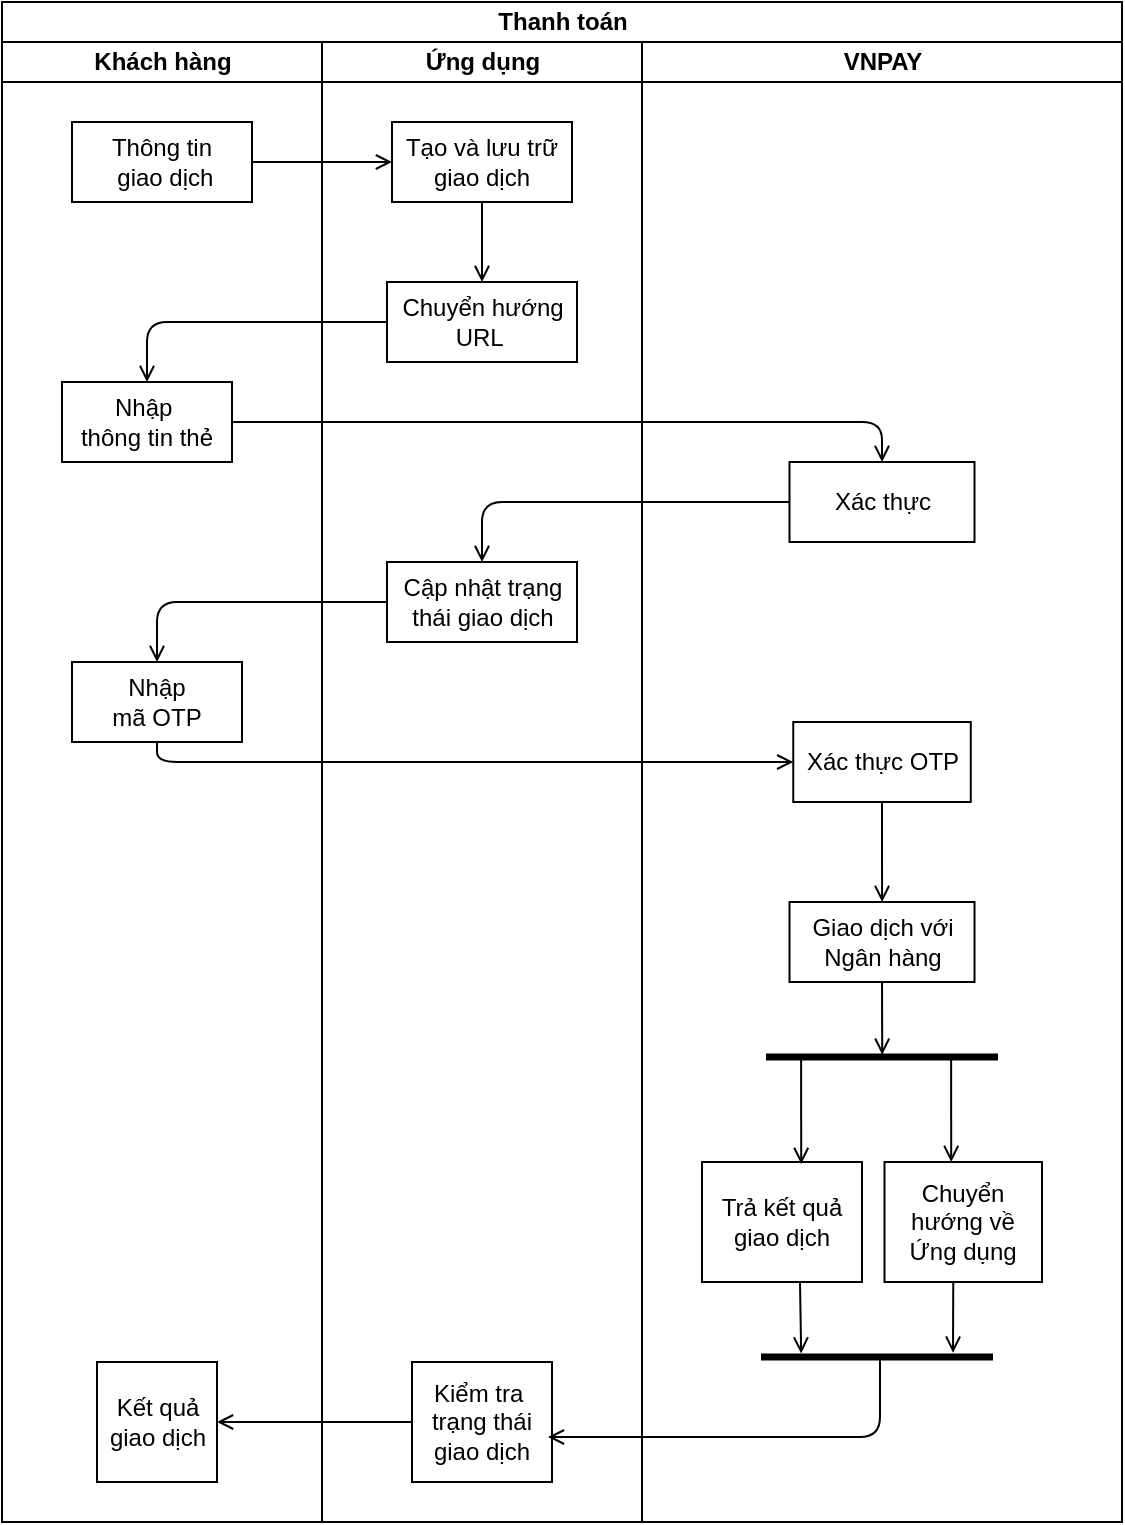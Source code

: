 <mxfile version="26.0.16">
  <diagram id="prtHgNgQTEPvFCAcTncT" name="Page-1">
    <mxGraphModel dx="1500" dy="887" grid="0" gridSize="10" guides="1" tooltips="1" connect="1" arrows="1" fold="1" page="1" pageScale="1" pageWidth="827" pageHeight="1169" math="0" shadow="0">
      <root>
        <mxCell id="0" />
        <mxCell id="1" parent="0" />
        <mxCell id="AH1WmHlI-EWRtZA3XXpa-1" value="Thanh toán" style="swimlane;childLayout=stackLayout;resizeParent=1;resizeParentMax=0;startSize=20;html=1;rounded=0;" vertex="1" parent="1">
          <mxGeometry x="160.0" y="40" width="560" height="760" as="geometry" />
        </mxCell>
        <mxCell id="AH1WmHlI-EWRtZA3XXpa-2" value="Khách hàng" style="swimlane;startSize=20;html=1;rounded=0;" vertex="1" parent="AH1WmHlI-EWRtZA3XXpa-1">
          <mxGeometry y="20" width="160" height="740" as="geometry" />
        </mxCell>
        <mxCell id="AH1WmHlI-EWRtZA3XXpa-6" value="Thông tin&lt;div&gt;&amp;nbsp;giao dịch&lt;/div&gt;" style="html=1;dashed=0;whiteSpace=wrap;rounded=0;" vertex="1" parent="AH1WmHlI-EWRtZA3XXpa-2">
          <mxGeometry x="35" y="40" width="90" height="40" as="geometry" />
        </mxCell>
        <mxCell id="AH1WmHlI-EWRtZA3XXpa-9" value="Nhập&amp;nbsp;&lt;div&gt;thông tin thẻ&lt;/div&gt;" style="html=1;dashed=0;whiteSpace=wrap;rounded=0;" vertex="1" parent="AH1WmHlI-EWRtZA3XXpa-2">
          <mxGeometry x="30.0" y="170" width="85" height="40" as="geometry" />
        </mxCell>
        <mxCell id="AH1WmHlI-EWRtZA3XXpa-11" value="Nhập&lt;div&gt;mã OTP&lt;/div&gt;" style="html=1;dashed=0;whiteSpace=wrap;rounded=0;" vertex="1" parent="AH1WmHlI-EWRtZA3XXpa-2">
          <mxGeometry x="35.0" y="310" width="85" height="40" as="geometry" />
        </mxCell>
        <mxCell id="AH1WmHlI-EWRtZA3XXpa-23" value="Kết quả giao dịch" style="html=1;dashed=0;whiteSpace=wrap;rounded=0;" vertex="1" parent="AH1WmHlI-EWRtZA3XXpa-2">
          <mxGeometry x="47.5" y="660" width="60" height="60" as="geometry" />
        </mxCell>
        <mxCell id="AH1WmHlI-EWRtZA3XXpa-3" value="Ứng dụng" style="swimlane;startSize=20;html=1;rounded=0;" vertex="1" parent="AH1WmHlI-EWRtZA3XXpa-1">
          <mxGeometry x="160" y="20" width="160" height="740" as="geometry" />
        </mxCell>
        <mxCell id="AH1WmHlI-EWRtZA3XXpa-27" style="edgeStyle=orthogonalEdgeStyle;orthogonalLoop=1;jettySize=auto;html=1;exitX=0.5;exitY=1;exitDx=0;exitDy=0;endArrow=open;endFill=0;" edge="1" parent="AH1WmHlI-EWRtZA3XXpa-3" source="AH1WmHlI-EWRtZA3XXpa-7" target="AH1WmHlI-EWRtZA3XXpa-8">
          <mxGeometry relative="1" as="geometry" />
        </mxCell>
        <mxCell id="AH1WmHlI-EWRtZA3XXpa-7" value="Tạo và lưu trữ&lt;div&gt;giao dịch&lt;/div&gt;" style="html=1;dashed=0;whiteSpace=wrap;rounded=0;" vertex="1" parent="AH1WmHlI-EWRtZA3XXpa-3">
          <mxGeometry x="35" y="40" width="90" height="40" as="geometry" />
        </mxCell>
        <mxCell id="AH1WmHlI-EWRtZA3XXpa-8" value="Chuyển hướng URL&amp;nbsp;" style="html=1;dashed=0;whiteSpace=wrap;rounded=0;" vertex="1" parent="AH1WmHlI-EWRtZA3XXpa-3">
          <mxGeometry x="32.5" y="120" width="95" height="40" as="geometry" />
        </mxCell>
        <mxCell id="AH1WmHlI-EWRtZA3XXpa-14" value="Cập nhật trạng thái giao dịch" style="html=1;dashed=0;whiteSpace=wrap;rounded=0;" vertex="1" parent="AH1WmHlI-EWRtZA3XXpa-3">
          <mxGeometry x="32.5" y="260" width="95" height="40" as="geometry" />
        </mxCell>
        <mxCell id="AH1WmHlI-EWRtZA3XXpa-22" value="Kiểm tra&amp;nbsp;&lt;div&gt;trạng thái giao dịch&lt;/div&gt;" style="html=1;dashed=0;whiteSpace=wrap;rounded=0;" vertex="1" parent="AH1WmHlI-EWRtZA3XXpa-3">
          <mxGeometry x="45" y="660" width="70" height="60" as="geometry" />
        </mxCell>
        <mxCell id="AH1WmHlI-EWRtZA3XXpa-24" style="edgeStyle=orthogonalEdgeStyle;rounded=0;orthogonalLoop=1;jettySize=auto;html=1;exitX=1;exitY=0.5;exitDx=0;exitDy=0;entryX=0;entryY=0.5;entryDx=0;entryDy=0;endArrow=open;endFill=0;" edge="1" parent="AH1WmHlI-EWRtZA3XXpa-1" source="AH1WmHlI-EWRtZA3XXpa-6" target="AH1WmHlI-EWRtZA3XXpa-7">
          <mxGeometry relative="1" as="geometry" />
        </mxCell>
        <mxCell id="AH1WmHlI-EWRtZA3XXpa-28" style="edgeStyle=orthogonalEdgeStyle;orthogonalLoop=1;jettySize=auto;html=1;exitX=0;exitY=0.5;exitDx=0;exitDy=0;entryX=0.5;entryY=0;entryDx=0;entryDy=0;rounded=1;curved=0;endArrow=open;endFill=0;" edge="1" parent="AH1WmHlI-EWRtZA3XXpa-1" source="AH1WmHlI-EWRtZA3XXpa-8" target="AH1WmHlI-EWRtZA3XXpa-9">
          <mxGeometry relative="1" as="geometry" />
        </mxCell>
        <mxCell id="AH1WmHlI-EWRtZA3XXpa-30" style="edgeStyle=orthogonalEdgeStyle;orthogonalLoop=1;jettySize=auto;html=1;exitX=1;exitY=0.5;exitDx=0;exitDy=0;entryX=0.5;entryY=0;entryDx=0;entryDy=0;endArrow=open;endFill=0;" edge="1" parent="AH1WmHlI-EWRtZA3XXpa-1" source="AH1WmHlI-EWRtZA3XXpa-9" target="AH1WmHlI-EWRtZA3XXpa-10">
          <mxGeometry relative="1" as="geometry" />
        </mxCell>
        <mxCell id="AH1WmHlI-EWRtZA3XXpa-31" style="edgeStyle=orthogonalEdgeStyle;orthogonalLoop=1;jettySize=auto;html=1;exitX=0;exitY=0.5;exitDx=0;exitDy=0;endArrow=open;endFill=0;" edge="1" parent="AH1WmHlI-EWRtZA3XXpa-1" source="AH1WmHlI-EWRtZA3XXpa-10" target="AH1WmHlI-EWRtZA3XXpa-14">
          <mxGeometry relative="1" as="geometry" />
        </mxCell>
        <mxCell id="AH1WmHlI-EWRtZA3XXpa-34" style="edgeStyle=orthogonalEdgeStyle;orthogonalLoop=1;jettySize=auto;html=1;exitX=0;exitY=0.5;exitDx=0;exitDy=0;endArrow=open;endFill=0;" edge="1" parent="AH1WmHlI-EWRtZA3XXpa-1" source="AH1WmHlI-EWRtZA3XXpa-14" target="AH1WmHlI-EWRtZA3XXpa-11">
          <mxGeometry relative="1" as="geometry" />
        </mxCell>
        <mxCell id="AH1WmHlI-EWRtZA3XXpa-36" style="edgeStyle=orthogonalEdgeStyle;orthogonalLoop=1;jettySize=auto;html=1;exitX=0.5;exitY=1;exitDx=0;exitDy=0;entryX=0;entryY=0.5;entryDx=0;entryDy=0;endArrow=open;endFill=0;" edge="1" parent="AH1WmHlI-EWRtZA3XXpa-1" source="AH1WmHlI-EWRtZA3XXpa-11" target="AH1WmHlI-EWRtZA3XXpa-12">
          <mxGeometry relative="1" as="geometry">
            <Array as="points">
              <mxPoint x="77" y="380" />
            </Array>
          </mxGeometry>
        </mxCell>
        <mxCell id="AH1WmHlI-EWRtZA3XXpa-4" value="VNPAY" style="swimlane;startSize=20;html=1;rounded=0;" vertex="1" parent="AH1WmHlI-EWRtZA3XXpa-1">
          <mxGeometry x="320" y="20" width="240" height="740" as="geometry" />
        </mxCell>
        <mxCell id="AH1WmHlI-EWRtZA3XXpa-10" value="Xác thực" style="html=1;dashed=0;whiteSpace=wrap;rounded=0;" vertex="1" parent="AH1WmHlI-EWRtZA3XXpa-4">
          <mxGeometry x="73.75" y="210" width="92.5" height="40" as="geometry" />
        </mxCell>
        <mxCell id="AH1WmHlI-EWRtZA3XXpa-37" style="edgeStyle=orthogonalEdgeStyle;orthogonalLoop=1;jettySize=auto;html=1;exitX=0.5;exitY=1;exitDx=0;exitDy=0;endArrow=open;endFill=0;" edge="1" parent="AH1WmHlI-EWRtZA3XXpa-4" source="AH1WmHlI-EWRtZA3XXpa-12" target="AH1WmHlI-EWRtZA3XXpa-13">
          <mxGeometry relative="1" as="geometry" />
        </mxCell>
        <mxCell id="AH1WmHlI-EWRtZA3XXpa-12" value="Xác thực OTP" style="html=1;dashed=0;whiteSpace=wrap;rounded=0;" vertex="1" parent="AH1WmHlI-EWRtZA3XXpa-4">
          <mxGeometry x="75.63" y="340" width="88.75" height="40" as="geometry" />
        </mxCell>
        <mxCell id="AH1WmHlI-EWRtZA3XXpa-13" value="Giao dịch với Ngân hàng" style="html=1;dashed=0;whiteSpace=wrap;rounded=0;" vertex="1" parent="AH1WmHlI-EWRtZA3XXpa-4">
          <mxGeometry x="73.76" y="430" width="92.5" height="40" as="geometry" />
        </mxCell>
        <mxCell id="AH1WmHlI-EWRtZA3XXpa-50" style="edgeStyle=orthogonalEdgeStyle;orthogonalLoop=1;jettySize=auto;html=1;exitX=0.5;exitY=1;exitDx=0;exitDy=0;endArrow=open;endFill=0;entryX=-0.215;entryY=0.908;entryDx=0;entryDy=0;entryPerimeter=0;" edge="1" parent="AH1WmHlI-EWRtZA3XXpa-4">
          <mxGeometry relative="1" as="geometry">
            <mxPoint x="79.58" y="655.713" as="targetPoint" />
            <mxPoint x="79" y="620" as="sourcePoint" />
          </mxGeometry>
        </mxCell>
        <mxCell id="AH1WmHlI-EWRtZA3XXpa-15" value="Trả kết quả giao dịch" style="html=1;dashed=0;whiteSpace=wrap;rounded=0;" vertex="1" parent="AH1WmHlI-EWRtZA3XXpa-4">
          <mxGeometry x="30" y="560" width="80" height="60" as="geometry" />
        </mxCell>
        <mxCell id="AH1WmHlI-EWRtZA3XXpa-16" value="Chuyển hướng về Ứng dụng" style="html=1;dashed=0;whiteSpace=wrap;rounded=0;" vertex="1" parent="AH1WmHlI-EWRtZA3XXpa-4">
          <mxGeometry x="121.25" y="560" width="78.75" height="60" as="geometry" />
        </mxCell>
        <mxCell id="AH1WmHlI-EWRtZA3XXpa-38" value="" style="html=1;points=[];perimeter=orthogonalPerimeter;fillColor=strokeColor;rotation=90;" vertex="1" parent="AH1WmHlI-EWRtZA3XXpa-4">
          <mxGeometry x="118.75" y="450" width="2.5" height="115" as="geometry" />
        </mxCell>
        <mxCell id="AH1WmHlI-EWRtZA3XXpa-41" style="edgeStyle=orthogonalEdgeStyle;orthogonalLoop=1;jettySize=auto;html=1;exitX=0.5;exitY=1;exitDx=0;exitDy=0;entryX=0.056;entryY=0.499;entryDx=0;entryDy=0;entryPerimeter=0;endArrow=open;endFill=0;" edge="1" parent="AH1WmHlI-EWRtZA3XXpa-4" source="AH1WmHlI-EWRtZA3XXpa-13" target="AH1WmHlI-EWRtZA3XXpa-38">
          <mxGeometry relative="1" as="geometry" />
        </mxCell>
        <mxCell id="AH1WmHlI-EWRtZA3XXpa-44" style="edgeStyle=orthogonalEdgeStyle;orthogonalLoop=1;jettySize=auto;html=1;exitX=0.495;exitY=0.243;exitDx=0;exitDy=0;endArrow=open;endFill=0;exitPerimeter=0;" edge="1" parent="AH1WmHlI-EWRtZA3XXpa-4">
          <mxGeometry relative="1" as="geometry">
            <mxPoint x="154.555" y="507.488" as="sourcePoint" />
            <mxPoint x="155.0" y="560" as="targetPoint" />
            <Array as="points">
              <mxPoint x="155" y="560" />
            </Array>
          </mxGeometry>
        </mxCell>
        <mxCell id="AH1WmHlI-EWRtZA3XXpa-48" value="" style="html=1;points=[];perimeter=orthogonalPerimeter;fillColor=strokeColor;rotation=90;" vertex="1" parent="AH1WmHlI-EWRtZA3XXpa-4">
          <mxGeometry x="116.25" y="600" width="2.5" height="115" as="geometry" />
        </mxCell>
        <mxCell id="AH1WmHlI-EWRtZA3XXpa-52" style="edgeStyle=orthogonalEdgeStyle;orthogonalLoop=1;jettySize=auto;html=1;exitX=0.5;exitY=1;exitDx=0;exitDy=0;entryX=-0.362;entryY=0.126;entryDx=0;entryDy=0;entryPerimeter=0;endArrow=open;endFill=0;" edge="1" parent="AH1WmHlI-EWRtZA3XXpa-4">
          <mxGeometry relative="1" as="geometry">
            <mxPoint x="155.625" y="620" as="sourcePoint" />
            <mxPoint x="155.51" y="655.345" as="targetPoint" />
          </mxGeometry>
        </mxCell>
        <mxCell id="AH1WmHlI-EWRtZA3XXpa-53" style="edgeStyle=orthogonalEdgeStyle;orthogonalLoop=1;jettySize=auto;html=1;exitX=1.033;exitY=0.487;exitDx=0;exitDy=0;endArrow=open;endFill=0;exitPerimeter=0;entryX=0.971;entryY=0.625;entryDx=0;entryDy=0;entryPerimeter=0;" edge="1" parent="AH1WmHlI-EWRtZA3XXpa-1" source="AH1WmHlI-EWRtZA3XXpa-48" target="AH1WmHlI-EWRtZA3XXpa-22">
          <mxGeometry relative="1" as="geometry">
            <mxPoint x="430.005" y="679.998" as="sourcePoint" />
            <mxPoint x="430.45" y="732.51" as="targetPoint" />
            <Array as="points">
              <mxPoint x="439" y="718" />
            </Array>
          </mxGeometry>
        </mxCell>
        <mxCell id="AH1WmHlI-EWRtZA3XXpa-54" style="edgeStyle=orthogonalEdgeStyle;orthogonalLoop=1;jettySize=auto;html=1;exitX=0;exitY=0.5;exitDx=0;exitDy=0;entryX=1;entryY=0.5;entryDx=0;entryDy=0;endArrow=open;endFill=0;" edge="1" parent="AH1WmHlI-EWRtZA3XXpa-1" source="AH1WmHlI-EWRtZA3XXpa-22" target="AH1WmHlI-EWRtZA3XXpa-23">
          <mxGeometry relative="1" as="geometry" />
        </mxCell>
        <mxCell id="AH1WmHlI-EWRtZA3XXpa-47" style="edgeStyle=orthogonalEdgeStyle;orthogonalLoop=1;jettySize=auto;html=1;exitX=0.495;exitY=0.243;exitDx=0;exitDy=0;endArrow=open;endFill=0;exitPerimeter=0;" edge="1" parent="1">
          <mxGeometry relative="1" as="geometry">
            <mxPoint x="559.555" y="568.488" as="sourcePoint" />
            <mxPoint x="560" y="621" as="targetPoint" />
            <Array as="points">
              <mxPoint x="560.0" y="621" />
            </Array>
          </mxGeometry>
        </mxCell>
      </root>
    </mxGraphModel>
  </diagram>
</mxfile>
